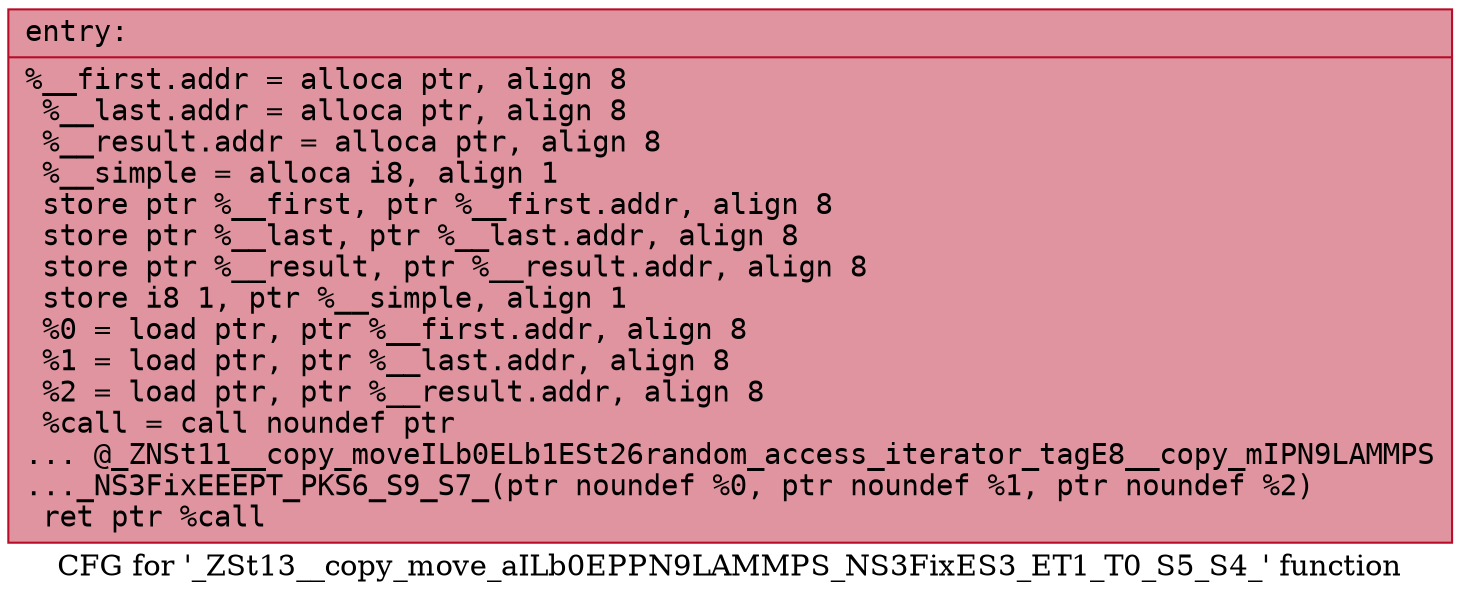 digraph "CFG for '_ZSt13__copy_move_aILb0EPPN9LAMMPS_NS3FixES3_ET1_T0_S5_S4_' function" {
	label="CFG for '_ZSt13__copy_move_aILb0EPPN9LAMMPS_NS3FixES3_ET1_T0_S5_S4_' function";

	Node0x561f1652a9a0 [shape=record,color="#b70d28ff", style=filled, fillcolor="#b70d2870" fontname="Courier",label="{entry:\l|  %__first.addr = alloca ptr, align 8\l  %__last.addr = alloca ptr, align 8\l  %__result.addr = alloca ptr, align 8\l  %__simple = alloca i8, align 1\l  store ptr %__first, ptr %__first.addr, align 8\l  store ptr %__last, ptr %__last.addr, align 8\l  store ptr %__result, ptr %__result.addr, align 8\l  store i8 1, ptr %__simple, align 1\l  %0 = load ptr, ptr %__first.addr, align 8\l  %1 = load ptr, ptr %__last.addr, align 8\l  %2 = load ptr, ptr %__result.addr, align 8\l  %call = call noundef ptr\l... @_ZNSt11__copy_moveILb0ELb1ESt26random_access_iterator_tagE8__copy_mIPN9LAMMPS\l..._NS3FixEEEPT_PKS6_S9_S7_(ptr noundef %0, ptr noundef %1, ptr noundef %2)\l  ret ptr %call\l}"];
}
